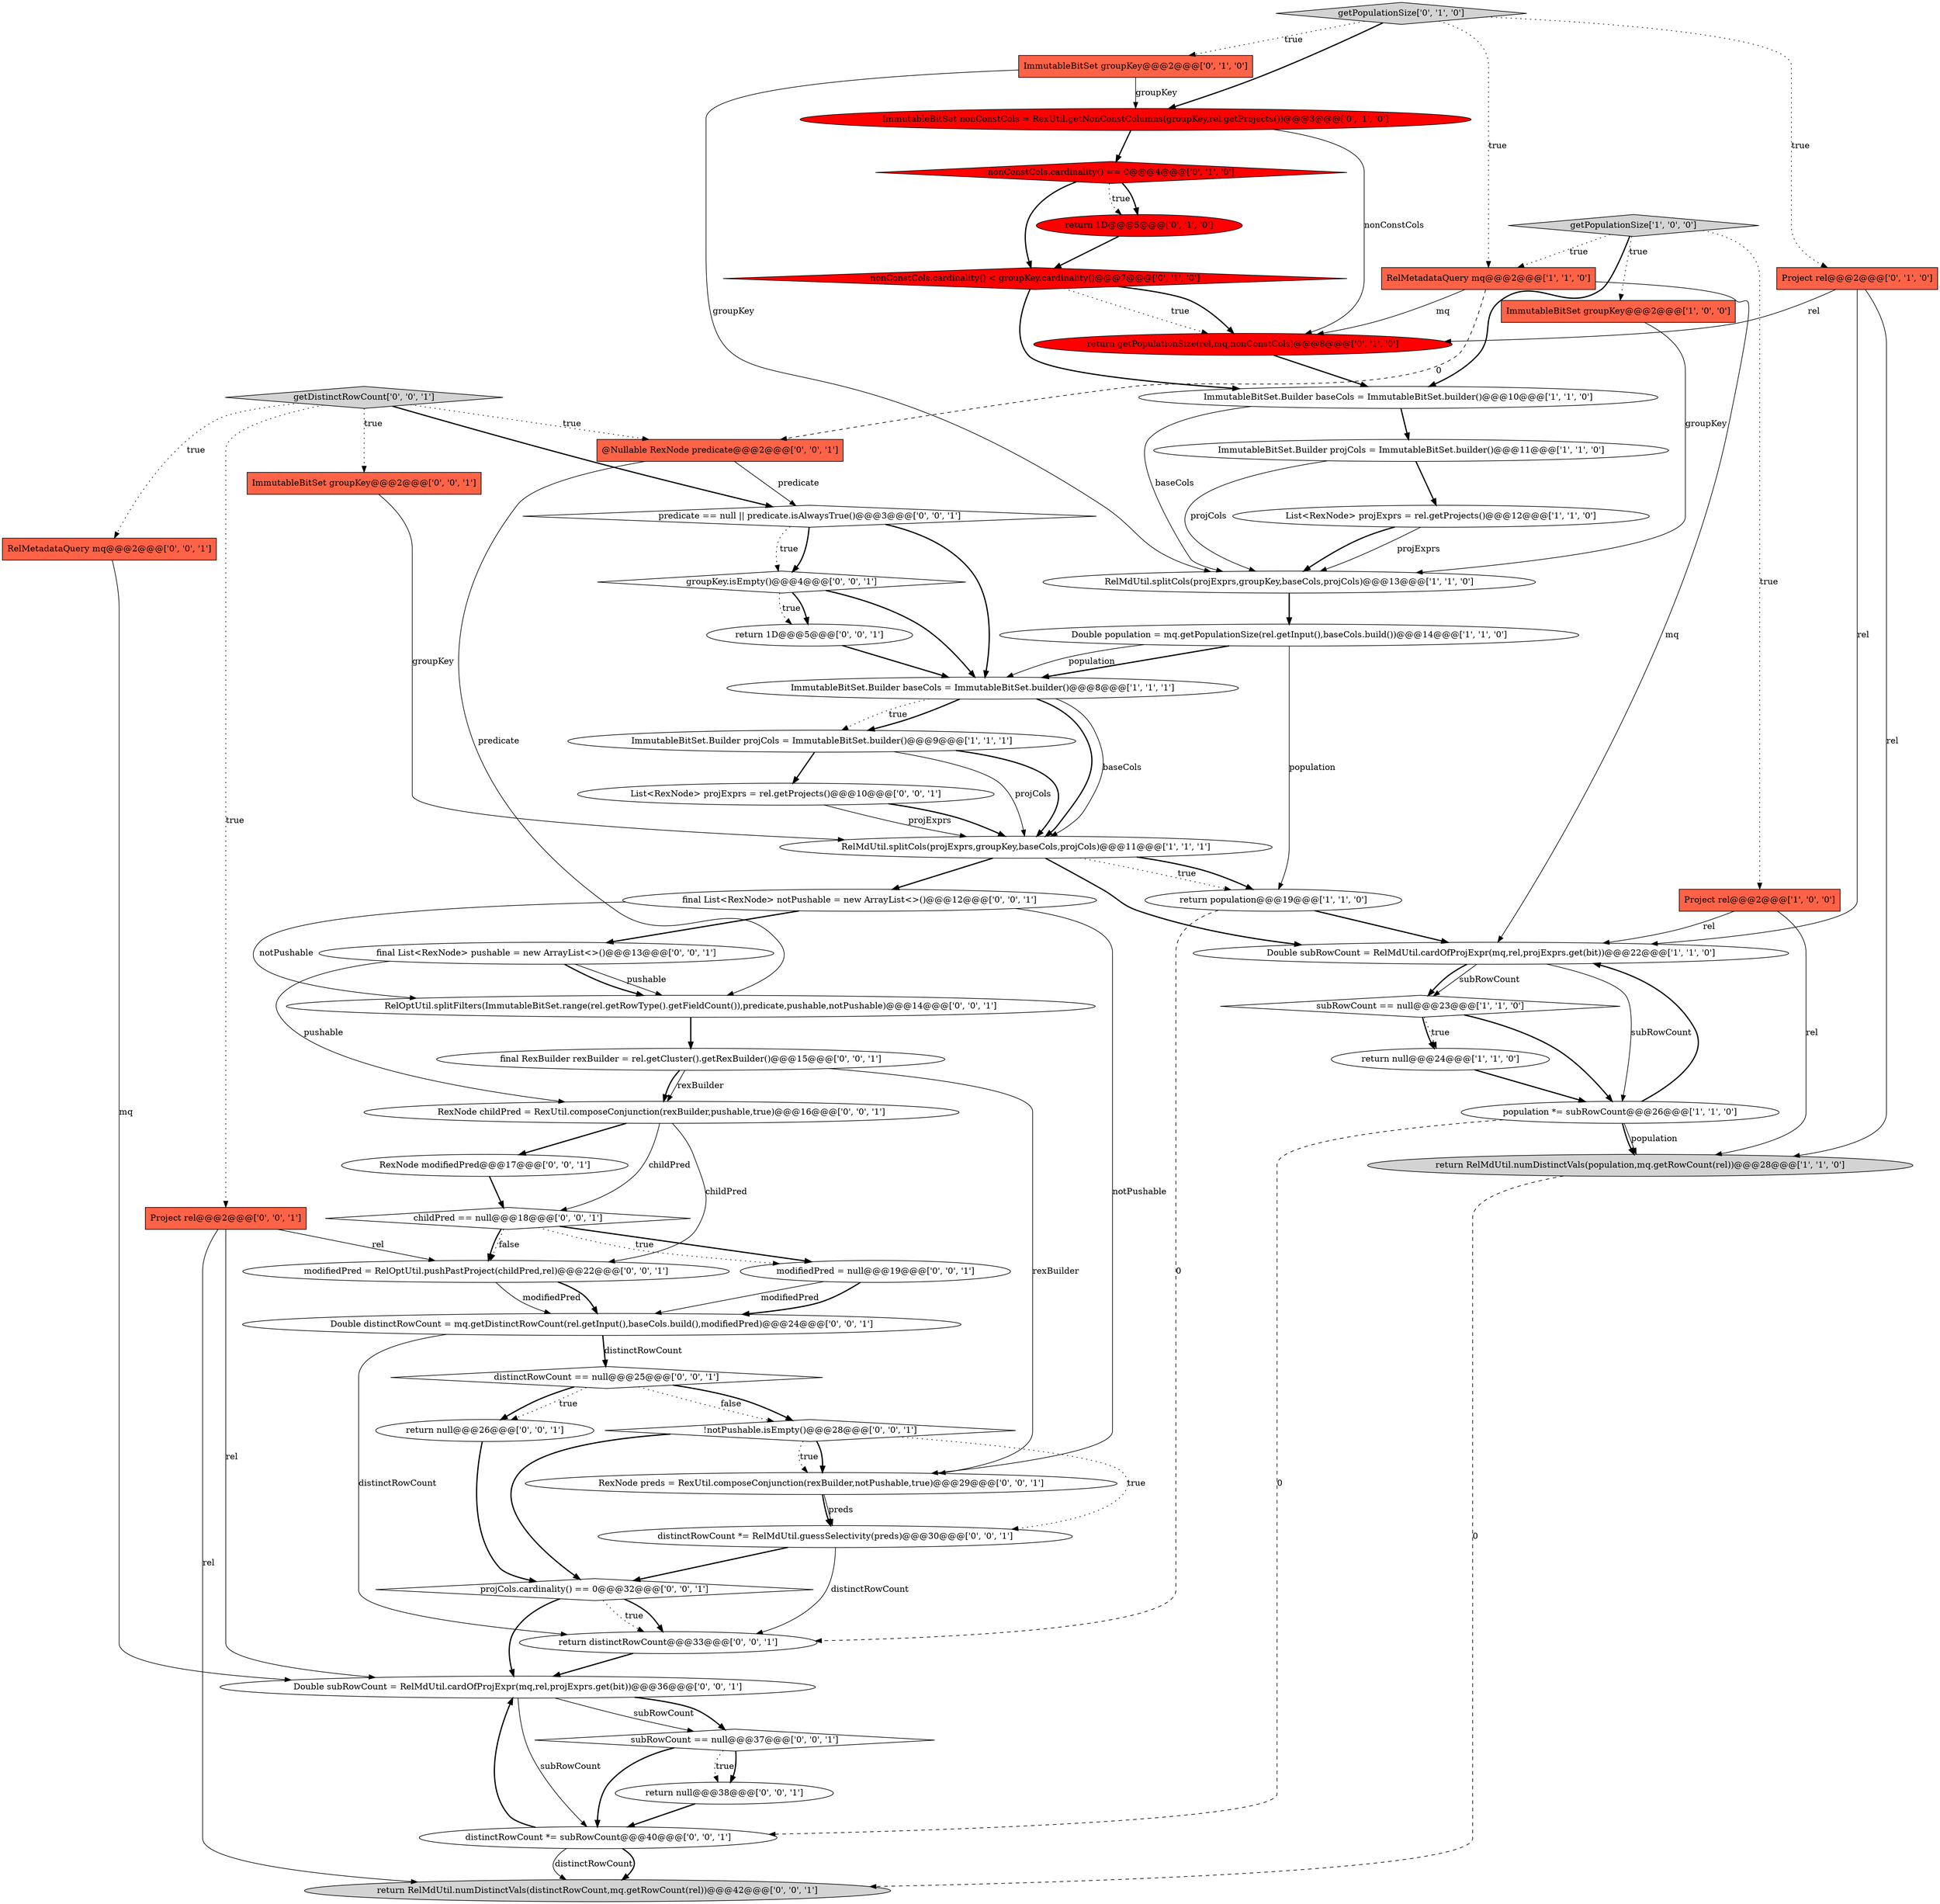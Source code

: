 digraph {
42 [style = filled, label = "RexNode modifiedPred@@@17@@@['0', '0', '1']", fillcolor = white, shape = ellipse image = "AAA0AAABBB3BBB"];
20 [style = filled, label = "return 1D@@@5@@@['0', '1', '0']", fillcolor = red, shape = ellipse image = "AAA1AAABBB2BBB"];
44 [style = filled, label = "Project rel@@@2@@@['0', '0', '1']", fillcolor = tomato, shape = box image = "AAA0AAABBB3BBB"];
54 [style = filled, label = "return RelMdUtil.numDistinctVals(distinctRowCount,mq.getRowCount(rel))@@@42@@@['0', '0', '1']", fillcolor = lightgray, shape = ellipse image = "AAA0AAABBB3BBB"];
16 [style = filled, label = "return RelMdUtil.numDistinctVals(population,mq.getRowCount(rel))@@@28@@@['1', '1', '0']", fillcolor = lightgray, shape = ellipse image = "AAA0AAABBB1BBB"];
29 [style = filled, label = "distinctRowCount *= subRowCount@@@40@@@['0', '0', '1']", fillcolor = white, shape = ellipse image = "AAA0AAABBB3BBB"];
26 [style = filled, label = "!notPushable.isEmpty()@@@28@@@['0', '0', '1']", fillcolor = white, shape = diamond image = "AAA0AAABBB3BBB"];
41 [style = filled, label = "distinctRowCount == null@@@25@@@['0', '0', '1']", fillcolor = white, shape = diamond image = "AAA0AAABBB3BBB"];
46 [style = filled, label = "RexNode childPred = RexUtil.composeConjunction(rexBuilder,pushable,true)@@@16@@@['0', '0', '1']", fillcolor = white, shape = ellipse image = "AAA0AAABBB3BBB"];
3 [style = filled, label = "ImmutableBitSet.Builder baseCols = ImmutableBitSet.builder()@@@10@@@['1', '1', '0']", fillcolor = white, shape = ellipse image = "AAA0AAABBB1BBB"];
1 [style = filled, label = "population *= subRowCount@@@26@@@['1', '1', '0']", fillcolor = white, shape = ellipse image = "AAA0AAABBB1BBB"];
35 [style = filled, label = "List<RexNode> projExprs = rel.getProjects()@@@10@@@['0', '0', '1']", fillcolor = white, shape = ellipse image = "AAA0AAABBB3BBB"];
7 [style = filled, label = "subRowCount == null@@@23@@@['1', '1', '0']", fillcolor = white, shape = diamond image = "AAA0AAABBB1BBB"];
17 [style = filled, label = "getPopulationSize['1', '0', '0']", fillcolor = lightgray, shape = diamond image = "AAA0AAABBB1BBB"];
33 [style = filled, label = "final List<RexNode> pushable = new ArrayList<>()@@@13@@@['0', '0', '1']", fillcolor = white, shape = ellipse image = "AAA0AAABBB3BBB"];
50 [style = filled, label = "projCols.cardinality() == 0@@@32@@@['0', '0', '1']", fillcolor = white, shape = diamond image = "AAA0AAABBB3BBB"];
10 [style = filled, label = "ImmutableBitSet groupKey@@@2@@@['1', '0', '0']", fillcolor = tomato, shape = box image = "AAA0AAABBB1BBB"];
25 [style = filled, label = "ImmutableBitSet nonConstCols = RexUtil.getNonConstColumns(groupKey,rel.getProjects())@@@3@@@['0', '1', '0']", fillcolor = red, shape = ellipse image = "AAA1AAABBB2BBB"];
23 [style = filled, label = "getPopulationSize['0', '1', '0']", fillcolor = lightgray, shape = diamond image = "AAA0AAABBB2BBB"];
2 [style = filled, label = "Double subRowCount = RelMdUtil.cardOfProjExpr(mq,rel,projExprs.get(bit))@@@22@@@['1', '1', '0']", fillcolor = white, shape = ellipse image = "AAA0AAABBB1BBB"];
36 [style = filled, label = "return null@@@26@@@['0', '0', '1']", fillcolor = white, shape = ellipse image = "AAA0AAABBB3BBB"];
49 [style = filled, label = "modifiedPred = RelOptUtil.pushPastProject(childPred,rel)@@@22@@@['0', '0', '1']", fillcolor = white, shape = ellipse image = "AAA0AAABBB3BBB"];
24 [style = filled, label = "ImmutableBitSet groupKey@@@2@@@['0', '1', '0']", fillcolor = tomato, shape = box image = "AAA0AAABBB2BBB"];
28 [style = filled, label = "Double distinctRowCount = mq.getDistinctRowCount(rel.getInput(),baseCols.build(),modifiedPred)@@@24@@@['0', '0', '1']", fillcolor = white, shape = ellipse image = "AAA0AAABBB3BBB"];
0 [style = filled, label = "RelMdUtil.splitCols(projExprs,groupKey,baseCols,projCols)@@@13@@@['1', '1', '0']", fillcolor = white, shape = ellipse image = "AAA0AAABBB1BBB"];
30 [style = filled, label = "final RexBuilder rexBuilder = rel.getCluster().getRexBuilder()@@@15@@@['0', '0', '1']", fillcolor = white, shape = ellipse image = "AAA0AAABBB3BBB"];
43 [style = filled, label = "return null@@@38@@@['0', '0', '1']", fillcolor = white, shape = ellipse image = "AAA0AAABBB3BBB"];
8 [style = filled, label = "List<RexNode> projExprs = rel.getProjects()@@@12@@@['1', '1', '0']", fillcolor = white, shape = ellipse image = "AAA0AAABBB1BBB"];
6 [style = filled, label = "ImmutableBitSet.Builder projCols = ImmutableBitSet.builder()@@@11@@@['1', '1', '0']", fillcolor = white, shape = ellipse image = "AAA0AAABBB1BBB"];
13 [style = filled, label = "return population@@@19@@@['1', '1', '0']", fillcolor = white, shape = ellipse image = "AAA0AAABBB1BBB"];
51 [style = filled, label = "RexNode preds = RexUtil.composeConjunction(rexBuilder,notPushable,true)@@@29@@@['0', '0', '1']", fillcolor = white, shape = ellipse image = "AAA0AAABBB3BBB"];
52 [style = filled, label = "@Nullable RexNode predicate@@@2@@@['0', '0', '1']", fillcolor = tomato, shape = box image = "AAA0AAABBB3BBB"];
4 [style = filled, label = "Project rel@@@2@@@['1', '0', '0']", fillcolor = tomato, shape = box image = "AAA0AAABBB1BBB"];
22 [style = filled, label = "nonConstCols.cardinality() < groupKey.cardinality()@@@7@@@['0', '1', '0']", fillcolor = red, shape = diamond image = "AAA1AAABBB2BBB"];
40 [style = filled, label = "Double subRowCount = RelMdUtil.cardOfProjExpr(mq,rel,projExprs.get(bit))@@@36@@@['0', '0', '1']", fillcolor = white, shape = ellipse image = "AAA0AAABBB3BBB"];
11 [style = filled, label = "RelMetadataQuery mq@@@2@@@['1', '1', '0']", fillcolor = tomato, shape = box image = "AAA0AAABBB1BBB"];
31 [style = filled, label = "getDistinctRowCount['0', '0', '1']", fillcolor = lightgray, shape = diamond image = "AAA0AAABBB3BBB"];
14 [style = filled, label = "return null@@@24@@@['1', '1', '0']", fillcolor = white, shape = ellipse image = "AAA0AAABBB1BBB"];
55 [style = filled, label = "childPred == null@@@18@@@['0', '0', '1']", fillcolor = white, shape = diamond image = "AAA0AAABBB3BBB"];
21 [style = filled, label = "nonConstCols.cardinality() == 0@@@4@@@['0', '1', '0']", fillcolor = red, shape = diamond image = "AAA1AAABBB2BBB"];
53 [style = filled, label = "subRowCount == null@@@37@@@['0', '0', '1']", fillcolor = white, shape = diamond image = "AAA0AAABBB3BBB"];
47 [style = filled, label = "final List<RexNode> notPushable = new ArrayList<>()@@@12@@@['0', '0', '1']", fillcolor = white, shape = ellipse image = "AAA0AAABBB3BBB"];
45 [style = filled, label = "distinctRowCount *= RelMdUtil.guessSelectivity(preds)@@@30@@@['0', '0', '1']", fillcolor = white, shape = ellipse image = "AAA0AAABBB3BBB"];
15 [style = filled, label = "ImmutableBitSet.Builder projCols = ImmutableBitSet.builder()@@@9@@@['1', '1', '1']", fillcolor = white, shape = ellipse image = "AAA0AAABBB1BBB"];
37 [style = filled, label = "RelOptUtil.splitFilters(ImmutableBitSet.range(rel.getRowType().getFieldCount()),predicate,pushable,notPushable)@@@14@@@['0', '0', '1']", fillcolor = white, shape = ellipse image = "AAA0AAABBB3BBB"];
39 [style = filled, label = "modifiedPred = null@@@19@@@['0', '0', '1']", fillcolor = white, shape = ellipse image = "AAA0AAABBB3BBB"];
56 [style = filled, label = "predicate == null || predicate.isAlwaysTrue()@@@3@@@['0', '0', '1']", fillcolor = white, shape = diamond image = "AAA0AAABBB3BBB"];
19 [style = filled, label = "return getPopulationSize(rel,mq,nonConstCols)@@@8@@@['0', '1', '0']", fillcolor = red, shape = ellipse image = "AAA1AAABBB2BBB"];
32 [style = filled, label = "return distinctRowCount@@@33@@@['0', '0', '1']", fillcolor = white, shape = ellipse image = "AAA0AAABBB3BBB"];
38 [style = filled, label = "ImmutableBitSet groupKey@@@2@@@['0', '0', '1']", fillcolor = tomato, shape = box image = "AAA0AAABBB3BBB"];
9 [style = filled, label = "Double population = mq.getPopulationSize(rel.getInput(),baseCols.build())@@@14@@@['1', '1', '0']", fillcolor = white, shape = ellipse image = "AAA0AAABBB1BBB"];
48 [style = filled, label = "RelMetadataQuery mq@@@2@@@['0', '0', '1']", fillcolor = tomato, shape = box image = "AAA0AAABBB3BBB"];
18 [style = filled, label = "Project rel@@@2@@@['0', '1', '0']", fillcolor = tomato, shape = box image = "AAA0AAABBB2BBB"];
34 [style = filled, label = "groupKey.isEmpty()@@@4@@@['0', '0', '1']", fillcolor = white, shape = diamond image = "AAA0AAABBB3BBB"];
27 [style = filled, label = "return 1D@@@5@@@['0', '0', '1']", fillcolor = white, shape = ellipse image = "AAA0AAABBB3BBB"];
5 [style = filled, label = "RelMdUtil.splitCols(projExprs,groupKey,baseCols,projCols)@@@11@@@['1', '1', '1']", fillcolor = white, shape = ellipse image = "AAA0AAABBB1BBB"];
12 [style = filled, label = "ImmutableBitSet.Builder baseCols = ImmutableBitSet.builder()@@@8@@@['1', '1', '1']", fillcolor = white, shape = ellipse image = "AAA0AAABBB1BBB"];
50->32 [style = bold, label=""];
18->2 [style = solid, label="rel"];
56->34 [style = bold, label=""];
12->5 [style = bold, label=""];
31->56 [style = bold, label=""];
26->45 [style = dotted, label="true"];
55->39 [style = dotted, label="true"];
55->49 [style = bold, label=""];
49->28 [style = solid, label="modifiedPred"];
12->15 [style = dotted, label="true"];
24->0 [style = solid, label="groupKey"];
56->12 [style = bold, label=""];
47->33 [style = bold, label=""];
46->49 [style = solid, label="childPred"];
28->32 [style = solid, label="distinctRowCount"];
26->51 [style = bold, label=""];
7->14 [style = bold, label=""];
41->36 [style = dotted, label="true"];
8->0 [style = bold, label=""];
5->13 [style = dotted, label="true"];
34->27 [style = dotted, label="true"];
6->0 [style = solid, label="projCols"];
23->18 [style = dotted, label="true"];
40->53 [style = solid, label="subRowCount"];
30->46 [style = bold, label=""];
52->37 [style = solid, label="predicate"];
47->37 [style = solid, label="notPushable"];
51->45 [style = solid, label="preds"];
43->29 [style = bold, label=""];
45->32 [style = solid, label="distinctRowCount"];
53->43 [style = dotted, label="true"];
19->3 [style = bold, label=""];
31->44 [style = dotted, label="true"];
25->21 [style = bold, label=""];
53->29 [style = bold, label=""];
28->41 [style = solid, label="distinctRowCount"];
46->42 [style = bold, label=""];
23->25 [style = bold, label=""];
33->46 [style = solid, label="pushable"];
11->2 [style = solid, label="mq"];
7->1 [style = bold, label=""];
21->20 [style = dotted, label="true"];
22->19 [style = dotted, label="true"];
31->48 [style = dotted, label="true"];
27->12 [style = bold, label=""];
35->5 [style = solid, label="projExprs"];
56->34 [style = dotted, label="true"];
44->40 [style = solid, label="rel"];
44->49 [style = solid, label="rel"];
25->19 [style = solid, label="nonConstCols"];
15->35 [style = bold, label=""];
15->5 [style = solid, label="projCols"];
2->7 [style = solid, label="subRowCount"];
44->54 [style = solid, label="rel"];
29->54 [style = solid, label="distinctRowCount"];
13->32 [style = dashed, label="0"];
35->5 [style = bold, label=""];
21->22 [style = bold, label=""];
1->16 [style = bold, label=""];
23->11 [style = dotted, label="true"];
16->54 [style = dashed, label="0"];
11->52 [style = dashed, label="0"];
47->51 [style = solid, label="notPushable"];
29->40 [style = bold, label=""];
36->50 [style = bold, label=""];
53->43 [style = bold, label=""];
23->24 [style = dotted, label="true"];
10->0 [style = solid, label="groupKey"];
4->2 [style = solid, label="rel"];
1->16 [style = solid, label="population"];
2->1 [style = solid, label="subRowCount"];
40->53 [style = bold, label=""];
22->19 [style = bold, label=""];
24->25 [style = solid, label="groupKey"];
17->4 [style = dotted, label="true"];
37->30 [style = bold, label=""];
52->56 [style = solid, label="predicate"];
38->5 [style = solid, label="groupKey"];
40->29 [style = solid, label="subRowCount"];
3->6 [style = bold, label=""];
49->28 [style = bold, label=""];
33->37 [style = solid, label="pushable"];
55->39 [style = bold, label=""];
42->55 [style = bold, label=""];
29->54 [style = bold, label=""];
28->41 [style = bold, label=""];
41->36 [style = bold, label=""];
30->51 [style = solid, label="rexBuilder"];
51->45 [style = bold, label=""];
31->52 [style = dotted, label="true"];
5->13 [style = bold, label=""];
32->40 [style = bold, label=""];
17->3 [style = bold, label=""];
1->2 [style = bold, label=""];
9->12 [style = bold, label=""];
33->37 [style = bold, label=""];
13->2 [style = bold, label=""];
17->11 [style = dotted, label="true"];
18->19 [style = solid, label="rel"];
0->9 [style = bold, label=""];
55->49 [style = dotted, label="false"];
39->28 [style = solid, label="modifiedPred"];
12->15 [style = bold, label=""];
1->29 [style = dashed, label="0"];
34->12 [style = bold, label=""];
46->55 [style = solid, label="childPred"];
12->5 [style = solid, label="baseCols"];
39->28 [style = bold, label=""];
15->5 [style = bold, label=""];
14->1 [style = bold, label=""];
41->26 [style = dotted, label="false"];
20->22 [style = bold, label=""];
5->47 [style = bold, label=""];
22->3 [style = bold, label=""];
17->10 [style = dotted, label="true"];
5->2 [style = bold, label=""];
30->46 [style = solid, label="rexBuilder"];
21->20 [style = bold, label=""];
26->50 [style = bold, label=""];
45->50 [style = bold, label=""];
8->0 [style = solid, label="projExprs"];
50->40 [style = bold, label=""];
50->32 [style = dotted, label="true"];
6->8 [style = bold, label=""];
4->16 [style = solid, label="rel"];
31->38 [style = dotted, label="true"];
3->0 [style = solid, label="baseCols"];
11->19 [style = solid, label="mq"];
9->13 [style = solid, label="population"];
26->51 [style = dotted, label="true"];
9->12 [style = solid, label="population"];
41->26 [style = bold, label=""];
2->7 [style = bold, label=""];
18->16 [style = solid, label="rel"];
48->40 [style = solid, label="mq"];
34->27 [style = bold, label=""];
7->14 [style = dotted, label="true"];
}
